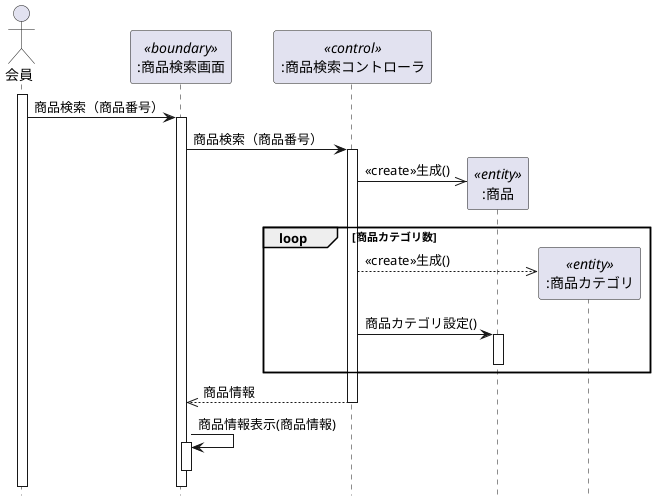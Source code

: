 @startuml
hide footbox
actor 会員 as u1
participant ":商品検索画面" as a1 <<boundary>>
participant ":商品検索コントローラ" as a2 <<control>>
participant ":商品" as a3 <<entity>>
participant ":商品カテゴリ" as a4 <<entity>>
activate u1
u1->a1:商品検索（商品番号）
activate a1
a1->a2:商品検索（商品番号）
activate a2
create a3
a2->>a3:<<create>>生成()


loop 商品カテゴリ数
create a4
a2-->>a4:<<create>>生成()
a2->a3:商品カテゴリ設定()
activate a3
deactivate a3

end loop
a2-->>a1:商品情報
deactivate a2
a1->a1:商品情報表示(商品情報)
activate a1
deactivate a1
@enduml